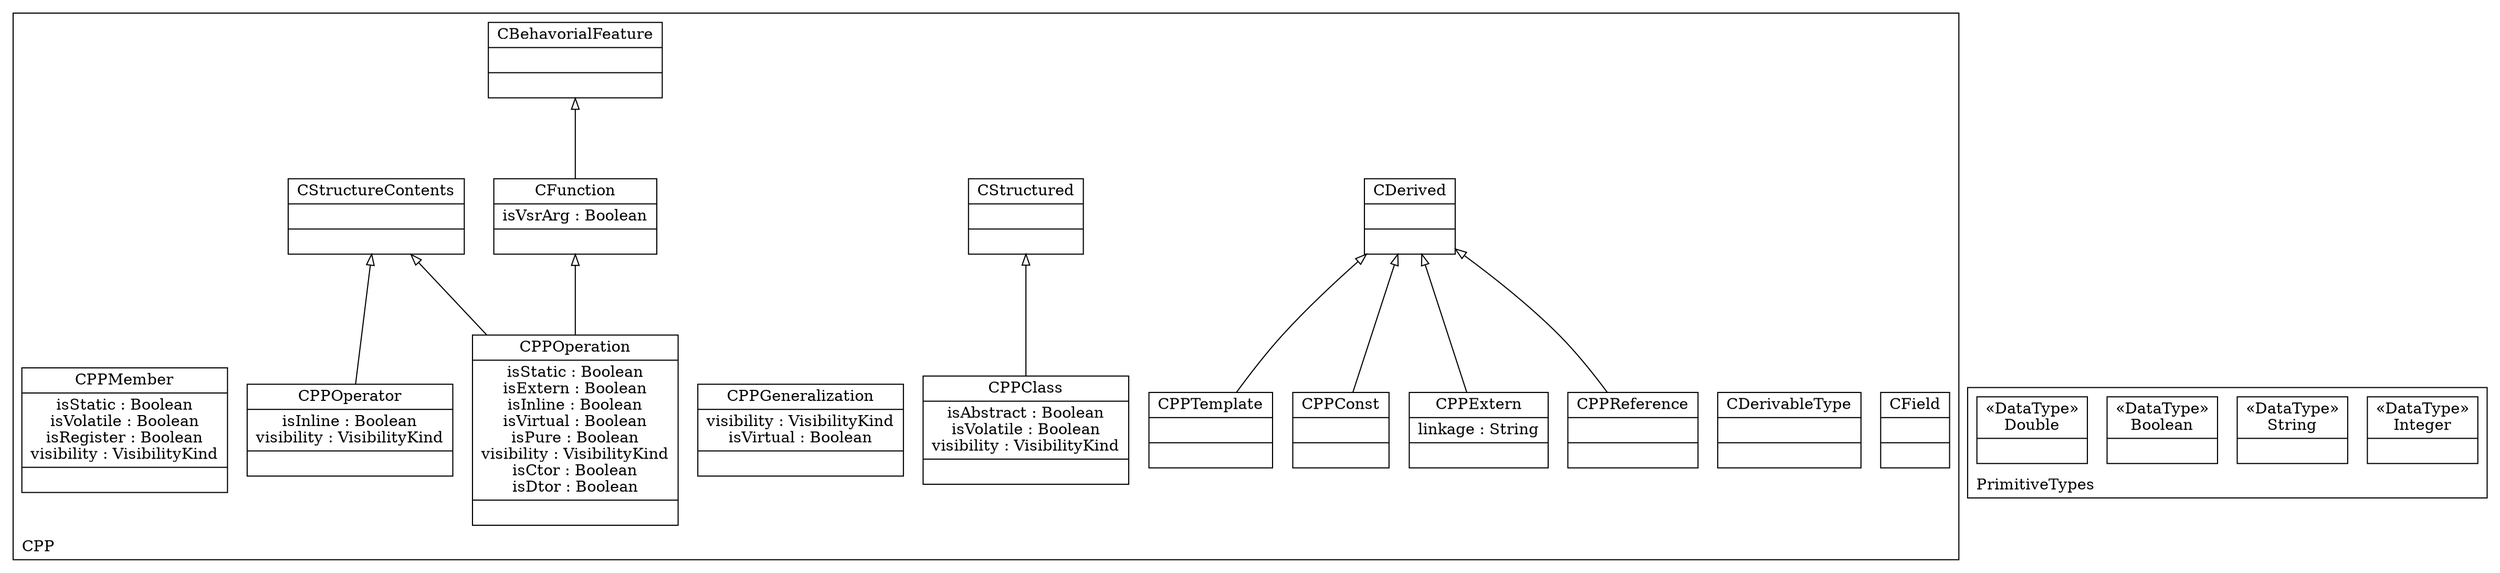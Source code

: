 digraph "KM3 Model in DOT" {
graph[rankdir=BT,labeljust=l,labelloc=t,nodeSep=0.75,compound=true];
 subgraph "cluster_CPP"{
labelloc=t
color=black
label=CPP
 node[shape=record];
CDerived[label="{CDerived| | }"]
;
 node[shape=record];
CStructured[label="{CStructured| | }"]
;
 node[shape=record];
CBehavorialFeature[label="{CBehavorialFeature| | }"]
;
 node[shape=record];
CFunction[label="{CFunction|isVsrArg : Boolean| }"]
 CFunction->CBehavorialFeature[arrowhead=onormal,group=CBehavorialFeature,minlen=2,constraint=true,]
;
 node[shape=record];
CStructureContents[label="{CStructureContents| | }"]
;
 node[shape=record];
CField[label="{CField| | }"]
;
 node[shape=record];
CDerivableType[label="{CDerivableType| | }"]
;
 node[shape=record];
CPPReference[label="{CPPReference| | }"]
 CPPReference->CDerived[arrowhead=onormal,group=CDerived,minlen=2,constraint=true,]
;
 node[shape=record];
CPPExtern[label="{CPPExtern|linkage : String| }"]
 CPPExtern->CDerived[arrowhead=onormal,group=CDerived,minlen=2,constraint=true,]
;
 node[shape=record];
CPPConst[label="{CPPConst| | }"]
 CPPConst->CDerived[arrowhead=onormal,group=CDerived,minlen=2,constraint=true,]
;
 node[shape=record];
CPPTemplate[label="{CPPTemplate| | }"]
 CPPTemplate->CDerived[arrowhead=onormal,group=CDerived,minlen=2,constraint=true,]
;
 node[shape=record];
CPPClass[label="{CPPClass|isAbstract : Boolean\nisVolatile : Boolean\nvisibility : VisibilityKind| }"]
 CPPClass->CStructured[arrowhead=onormal,group=CStructured,minlen=2,constraint=true,]
;
 node[shape=record];
CPPGeneralization[label="{CPPGeneralization|visibility : VisibilityKind\nisVirtual : Boolean| }"]
;
 node[shape=record];
CPPOperation[label="{CPPOperation|isStatic : Boolean\nisExtern : Boolean\nisInline : Boolean\nisVirtual : Boolean\nisPure : Boolean\nvisibility : VisibilityKind\nisCtor : Boolean\nisDtor : Boolean| }"]
 CPPOperation->CFunction[arrowhead=onormal,group=CFunction,minlen=2,constraint=true,]
 CPPOperation->CStructureContents[arrowhead=onormal,group=CStructureContents,minlen=2,constraint=true,]
;
 node[shape=record];
CPPOperator[label="{CPPOperator|isInline : Boolean\nvisibility : VisibilityKind| }"]
 CPPOperator->CStructureContents[arrowhead=onormal,group=CStructureContents,minlen=2,constraint=true,]
;
 node[shape=record];
CPPMember[label="{CPPMember|isStatic : Boolean\nisVolatile : Boolean\nisRegister : Boolean\nvisibility : VisibilityKind| }"]
;

} subgraph "cluster_PrimitiveTypes"{
labelloc=t
color=black
label=PrimitiveTypes
 node[shape=record];
Integer[label="{&#171;DataType&#187;\nInteger|}"]
;
 node[shape=record];
String[label="{&#171;DataType&#187;\nString|}"]
;
 node[shape=record];
Boolean[label="{&#171;DataType&#187;\nBoolean|}"]
;
 node[shape=record];
Double[label="{&#171;DataType&#187;\nDouble|}"]
;

}
}